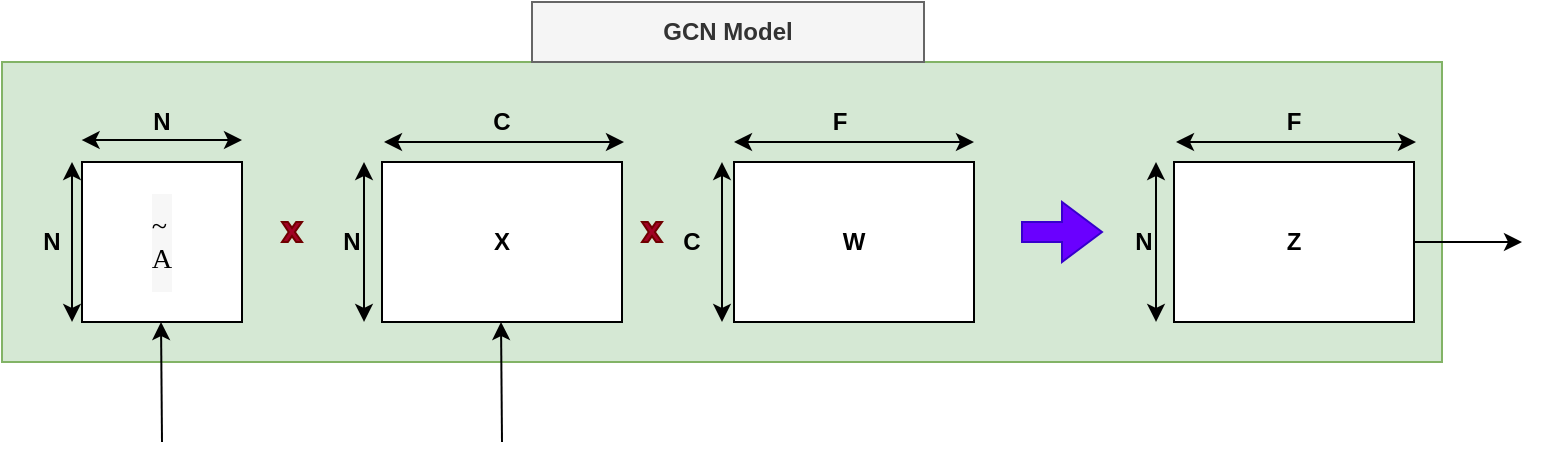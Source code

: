 <mxfile version="24.7.10">
  <diagram name="Page-1" id="rJTByGsmxIDWK17ve57o">
    <mxGraphModel dx="880" dy="434" grid="1" gridSize="10" guides="1" tooltips="1" connect="1" arrows="1" fold="1" page="1" pageScale="1" pageWidth="827" pageHeight="1169" math="0" shadow="0">
      <root>
        <mxCell id="0" />
        <mxCell id="1" parent="0" />
        <mxCell id="PmzAwg7MPkBZM4nYXMnS-44" value="" style="rounded=0;whiteSpace=wrap;html=1;fillColor=#d5e8d4;strokeColor=#82b366;" vertex="1" parent="1">
          <mxGeometry x="60" y="140" width="720" height="150" as="geometry" />
        </mxCell>
        <mxCell id="PmzAwg7MPkBZM4nYXMnS-3" value="&lt;h3 style=&quot;scrollbar-width: thin; scrollbar-color: var(--pdl-bg-muted) var(--pdl-bg-base); padding: 0px; margin: 0px; line-height: calc(1em + 0.438rem); font-family: -apple-system, system-ui, BlinkMacSystemFont, &amp;quot;Segoe UI&amp;quot;, Roboto, Oxygen-Sans, Ubuntu, Cantarell, &amp;quot;Helvetica Neue&amp;quot;, sans-serif; text-align: start; background-color: rgb(247, 247, 247);&quot;&gt;&lt;strong style=&quot;scrollbar-width: thin; scrollbar-color: var(--pdl-bg-muted) var(--pdl-bg-base);&quot;&gt;&lt;span style=&quot;scrollbar-width: thin; scrollbar-color: var(--pdl-bg-muted) var(--pdl-bg-base); overflow-x: auto;&quot; class=&quot;math math-inline&quot;&gt;&lt;span style=&quot;scrollbar-width: thin; scrollbar-color: var(--pdl-bg-muted) var(--pdl-bg-base); text-rendering: auto; font-variant-numeric: normal; font-variant-east-asian: normal; font-variant-alternates: normal; font-size-adjust: none; font-kerning: auto; font-optical-sizing: auto; font-feature-settings: normal; font-variation-settings: normal; font-variant-position: normal; font-weight: normal; font-stretch: normal; font-size: 1.21em; line-height: 1.2; font-family: KaTeX_Main, &amp;quot;Times New Roman&amp;quot;, serif;&quot; class=&quot;katex&quot;&gt;&lt;span style=&quot;scrollbar-width: thin; scrollbar-color: var(--pdl-bg-muted) var(--pdl-bg-base); border-color: currentcolor;&quot; aria-hidden=&quot;true&quot; class=&quot;katex-html&quot;&gt;&lt;span style=&quot;scrollbar-width: thin; scrollbar-color: var(--pdl-bg-muted) var(--pdl-bg-base); border-color: currentcolor; position: relative; text-wrap: nowrap; width: min-content; display: inline-block;&quot; class=&quot;base&quot;&gt;&lt;sub&gt;~&lt;/sub&gt;&lt;/span&gt;&lt;/span&gt;&lt;/span&gt;&lt;/span&gt;&lt;/strong&gt;&lt;/h3&gt;&lt;h3 style=&quot;scrollbar-width: thin; scrollbar-color: var(--pdl-bg-muted) var(--pdl-bg-base); padding: 0px; margin: 0px; line-height: calc(1em + 0.438rem); font-family: -apple-system, system-ui, BlinkMacSystemFont, &amp;quot;Segoe UI&amp;quot;, Roboto, Oxygen-Sans, Ubuntu, Cantarell, &amp;quot;Helvetica Neue&amp;quot;, sans-serif; text-align: start; background-color: rgb(247, 247, 247);&quot;&gt;&lt;strong style=&quot;scrollbar-width: thin; scrollbar-color: var(--pdl-bg-muted) var(--pdl-bg-base);&quot;&gt;&lt;span style=&quot;scrollbar-width: thin; scrollbar-color: var(--pdl-bg-muted) var(--pdl-bg-base); overflow-x: auto;&quot; class=&quot;math math-inline&quot;&gt;&lt;span style=&quot;scrollbar-width: thin; scrollbar-color: var(--pdl-bg-muted) var(--pdl-bg-base); text-rendering: auto; font-variant-numeric: normal; font-variant-east-asian: normal; font-variant-alternates: normal; font-size-adjust: none; font-kerning: auto; font-optical-sizing: auto; font-feature-settings: normal; font-variation-settings: normal; font-variant-position: normal; font-weight: normal; font-stretch: normal; font-size: 1.21em; line-height: 1.2; font-family: KaTeX_Main, &amp;quot;Times New Roman&amp;quot;, serif;&quot; class=&quot;katex&quot;&gt;&lt;span style=&quot;scrollbar-width: thin; scrollbar-color: var(--pdl-bg-muted) var(--pdl-bg-base); border-color: currentcolor;&quot; aria-hidden=&quot;true&quot; class=&quot;katex-html&quot;&gt;&lt;span style=&quot;scrollbar-width: thin; scrollbar-color: var(--pdl-bg-muted) var(--pdl-bg-base); border-color: currentcolor; position: relative; text-wrap: nowrap; width: min-content; display: inline-block;&quot; class=&quot;base&quot;&gt;&lt;sup&gt;A&lt;/sup&gt;&lt;br&gt;&lt;/span&gt;&lt;/span&gt;&lt;/span&gt;&lt;/span&gt;&lt;/strong&gt;&lt;/h3&gt;" style="whiteSpace=wrap;html=1;aspect=fixed;" vertex="1" parent="1">
          <mxGeometry x="100" y="190" width="80" height="80" as="geometry" />
        </mxCell>
        <mxCell id="PmzAwg7MPkBZM4nYXMnS-5" value="" style="endArrow=classic;startArrow=classic;html=1;rounded=0;entryX=0.277;entryY=0.269;entryDx=0;entryDy=0;entryPerimeter=0;" edge="1" parent="1">
          <mxGeometry width="50" height="50" relative="1" as="geometry">
            <mxPoint x="99.81" y="179.06" as="sourcePoint" />
            <mxPoint x="180.0" y="179.0" as="targetPoint" />
          </mxGeometry>
        </mxCell>
        <mxCell id="PmzAwg7MPkBZM4nYXMnS-6" value="&lt;b&gt;N&lt;/b&gt;" style="text;html=1;align=center;verticalAlign=middle;whiteSpace=wrap;rounded=0;" vertex="1" parent="1">
          <mxGeometry x="125" y="160" width="30" height="20" as="geometry" />
        </mxCell>
        <mxCell id="PmzAwg7MPkBZM4nYXMnS-9" value="&lt;b&gt;N&lt;/b&gt;" style="text;html=1;align=center;verticalAlign=middle;whiteSpace=wrap;rounded=0;" vertex="1" parent="1">
          <mxGeometry x="70" y="220" width="30" height="20" as="geometry" />
        </mxCell>
        <mxCell id="PmzAwg7MPkBZM4nYXMnS-12" value="" style="endArrow=classic;startArrow=classic;html=1;rounded=0;" edge="1" parent="1">
          <mxGeometry width="50" height="50" relative="1" as="geometry">
            <mxPoint x="95" y="190" as="sourcePoint" />
            <mxPoint x="95" y="269.94" as="targetPoint" />
          </mxGeometry>
        </mxCell>
        <mxCell id="PmzAwg7MPkBZM4nYXMnS-14" value="" style="endArrow=classic;startArrow=classic;html=1;rounded=0;" edge="1" parent="1">
          <mxGeometry width="50" height="50" relative="1" as="geometry">
            <mxPoint x="251" y="180" as="sourcePoint" />
            <mxPoint x="371" y="180" as="targetPoint" />
          </mxGeometry>
        </mxCell>
        <mxCell id="PmzAwg7MPkBZM4nYXMnS-15" value="&lt;b&gt;C&lt;/b&gt;" style="text;html=1;align=center;verticalAlign=middle;whiteSpace=wrap;rounded=0;" vertex="1" parent="1">
          <mxGeometry x="295" y="160" width="30" height="20" as="geometry" />
        </mxCell>
        <mxCell id="PmzAwg7MPkBZM4nYXMnS-16" value="&lt;b&gt;N&lt;/b&gt;" style="text;html=1;align=center;verticalAlign=middle;whiteSpace=wrap;rounded=0;" vertex="1" parent="1">
          <mxGeometry x="220" y="220" width="30" height="20" as="geometry" />
        </mxCell>
        <mxCell id="PmzAwg7MPkBZM4nYXMnS-17" value="" style="endArrow=classic;startArrow=classic;html=1;rounded=0;" edge="1" parent="1">
          <mxGeometry width="50" height="50" relative="1" as="geometry">
            <mxPoint x="241" y="190" as="sourcePoint" />
            <mxPoint x="241" y="269.94" as="targetPoint" />
          </mxGeometry>
        </mxCell>
        <mxCell id="PmzAwg7MPkBZM4nYXMnS-18" value="&lt;b&gt;X&lt;/b&gt;" style="rounded=0;whiteSpace=wrap;html=1;" vertex="1" parent="1">
          <mxGeometry x="250" y="190" width="120" height="80" as="geometry" />
        </mxCell>
        <mxCell id="PmzAwg7MPkBZM4nYXMnS-20" value="" style="endArrow=classic;startArrow=classic;html=1;rounded=0;" edge="1" parent="1">
          <mxGeometry width="50" height="50" relative="1" as="geometry">
            <mxPoint x="426" y="180" as="sourcePoint" />
            <mxPoint x="546" y="180" as="targetPoint" />
          </mxGeometry>
        </mxCell>
        <mxCell id="PmzAwg7MPkBZM4nYXMnS-21" value="&lt;b&gt;F&lt;/b&gt;" style="text;html=1;align=center;verticalAlign=middle;whiteSpace=wrap;rounded=0;" vertex="1" parent="1">
          <mxGeometry x="464" y="160" width="30" height="20" as="geometry" />
        </mxCell>
        <mxCell id="PmzAwg7MPkBZM4nYXMnS-23" value="&lt;b&gt;W&lt;/b&gt;" style="rounded=0;whiteSpace=wrap;html=1;" vertex="1" parent="1">
          <mxGeometry x="426" y="190" width="120" height="80" as="geometry" />
        </mxCell>
        <mxCell id="PmzAwg7MPkBZM4nYXMnS-24" value="&lt;b&gt;C&lt;/b&gt;" style="text;html=1;align=center;verticalAlign=middle;whiteSpace=wrap;rounded=0;" vertex="1" parent="1">
          <mxGeometry x="390" y="220" width="30" height="20" as="geometry" />
        </mxCell>
        <mxCell id="PmzAwg7MPkBZM4nYXMnS-28" value="" style="endArrow=classic;startArrow=classic;html=1;rounded=0;" edge="1" parent="1">
          <mxGeometry width="50" height="50" relative="1" as="geometry">
            <mxPoint x="420" y="190.06" as="sourcePoint" />
            <mxPoint x="420" y="270" as="targetPoint" />
          </mxGeometry>
        </mxCell>
        <mxCell id="PmzAwg7MPkBZM4nYXMnS-30" value="" style="verticalLabelPosition=bottom;verticalAlign=top;html=1;shape=mxgraph.basic.x;fillColor=#a20025;fontColor=#ffffff;strokeColor=#6F0000;" vertex="1" parent="1">
          <mxGeometry x="200" y="220" width="10" height="10" as="geometry" />
        </mxCell>
        <mxCell id="PmzAwg7MPkBZM4nYXMnS-31" value="" style="verticalLabelPosition=bottom;verticalAlign=top;html=1;shape=mxgraph.basic.x;fillColor=#a20025;fontColor=#ffffff;strokeColor=#6F0000;" vertex="1" parent="1">
          <mxGeometry x="380" y="220" width="10" height="10" as="geometry" />
        </mxCell>
        <mxCell id="PmzAwg7MPkBZM4nYXMnS-32" value="" style="html=1;shadow=0;dashed=0;align=center;verticalAlign=middle;shape=mxgraph.arrows2.arrow;dy=0.67;dx=20;notch=0;fillColor=#6a00ff;fontColor=#ffffff;strokeColor=#3700CC;" vertex="1" parent="1">
          <mxGeometry x="570" y="210" width="40" height="30" as="geometry" />
        </mxCell>
        <mxCell id="PmzAwg7MPkBZM4nYXMnS-33" value="" style="endArrow=classic;startArrow=classic;html=1;rounded=0;" edge="1" parent="1">
          <mxGeometry width="50" height="50" relative="1" as="geometry">
            <mxPoint x="647" y="180" as="sourcePoint" />
            <mxPoint x="767" y="180" as="targetPoint" />
          </mxGeometry>
        </mxCell>
        <mxCell id="PmzAwg7MPkBZM4nYXMnS-34" value="&lt;b&gt;F&lt;/b&gt;" style="text;html=1;align=center;verticalAlign=middle;whiteSpace=wrap;rounded=0;" vertex="1" parent="1">
          <mxGeometry x="691" y="160" width="30" height="20" as="geometry" />
        </mxCell>
        <mxCell id="PmzAwg7MPkBZM4nYXMnS-35" value="" style="endArrow=classic;startArrow=classic;html=1;rounded=0;" edge="1" parent="1">
          <mxGeometry width="50" height="50" relative="1" as="geometry">
            <mxPoint x="637" y="190" as="sourcePoint" />
            <mxPoint x="637" y="269.94" as="targetPoint" />
          </mxGeometry>
        </mxCell>
        <mxCell id="PmzAwg7MPkBZM4nYXMnS-36" value="&lt;b&gt;Z&lt;/b&gt;" style="rounded=0;whiteSpace=wrap;html=1;" vertex="1" parent="1">
          <mxGeometry x="646" y="190" width="120" height="80" as="geometry" />
        </mxCell>
        <mxCell id="PmzAwg7MPkBZM4nYXMnS-37" value="&lt;b&gt;N&lt;/b&gt;" style="text;html=1;align=center;verticalAlign=middle;whiteSpace=wrap;rounded=0;" vertex="1" parent="1">
          <mxGeometry x="616" y="220" width="30" height="20" as="geometry" />
        </mxCell>
        <mxCell id="PmzAwg7MPkBZM4nYXMnS-45" value="&lt;b&gt;GCN Model&lt;/b&gt;" style="text;html=1;align=center;verticalAlign=middle;whiteSpace=wrap;rounded=0;fillColor=#f5f5f5;fontColor=#333333;strokeColor=#666666;" vertex="1" parent="1">
          <mxGeometry x="325" y="110" width="196" height="30" as="geometry" />
        </mxCell>
        <mxCell id="PmzAwg7MPkBZM4nYXMnS-46" value="" style="endArrow=classic;html=1;rounded=0;" edge="1" parent="1">
          <mxGeometry width="50" height="50" relative="1" as="geometry">
            <mxPoint x="140" y="330" as="sourcePoint" />
            <mxPoint x="139.5" y="270" as="targetPoint" />
          </mxGeometry>
        </mxCell>
        <mxCell id="PmzAwg7MPkBZM4nYXMnS-47" value="" style="endArrow=classic;html=1;rounded=0;" edge="1" parent="1">
          <mxGeometry width="50" height="50" relative="1" as="geometry">
            <mxPoint x="310" y="330" as="sourcePoint" />
            <mxPoint x="309.5" y="270" as="targetPoint" />
          </mxGeometry>
        </mxCell>
        <mxCell id="PmzAwg7MPkBZM4nYXMnS-48" value="" style="endArrow=classic;html=1;rounded=0;exitX=1;exitY=0.5;exitDx=0;exitDy=0;" edge="1" parent="1" source="PmzAwg7MPkBZM4nYXMnS-36">
          <mxGeometry width="50" height="50" relative="1" as="geometry">
            <mxPoint x="810.5" y="245" as="sourcePoint" />
            <mxPoint x="820" y="230" as="targetPoint" />
          </mxGeometry>
        </mxCell>
      </root>
    </mxGraphModel>
  </diagram>
</mxfile>
